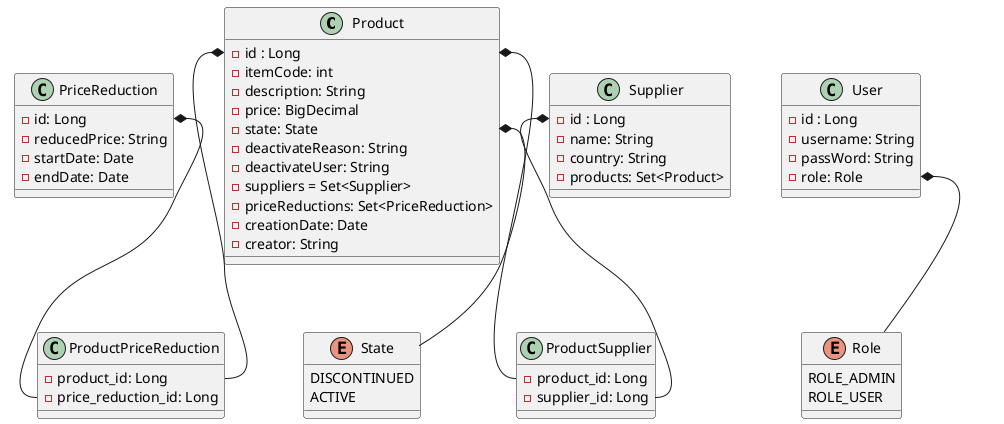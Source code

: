  @startuml

  class Product {
      - id : Long
      - itemCode: int
      - description: String
      - price: BigDecimal
      - state: State
      - deactivateReason: String
      - deactivateUser: String
      - suppliers = Set<Supplier>
      - priceReductions: Set<PriceReduction>
      - creationDate: Date
      - creator: String
  }

  class User {
      - id : Long
      - username: String
      - passWord: String
      - role: Role
  }

  class Supplier {
      - id : Long
      - name: String
      - country: String
      - products: Set<Product>
  }

  class PriceReduction {
      - id: Long
      - reducedPrice: String
      - startDate: Date
      - endDate: Date
  }

  class ProductPriceReduction {
      - product_id: Long
      - price_reduction_id: Long
  }

  class ProductSupplier {
      - product_id: Long
      - supplier_id: Long
  }

  enum Role {
        ROLE_ADMIN
        ROLE_USER
  }

  enum State {
       DISCONTINUED
       ACTIVE
  }


  PriceReduction::id *-- ProductPriceReduction::price_reduction_id
  Product::id *-- ProductPriceReduction::product_id
  Supplier::id *-- ProductSupplier::supplier_id
  Product::id *-- ProductSupplier::product_id
  Product::state *-- State
  User::role *-- Role

@endtuml
